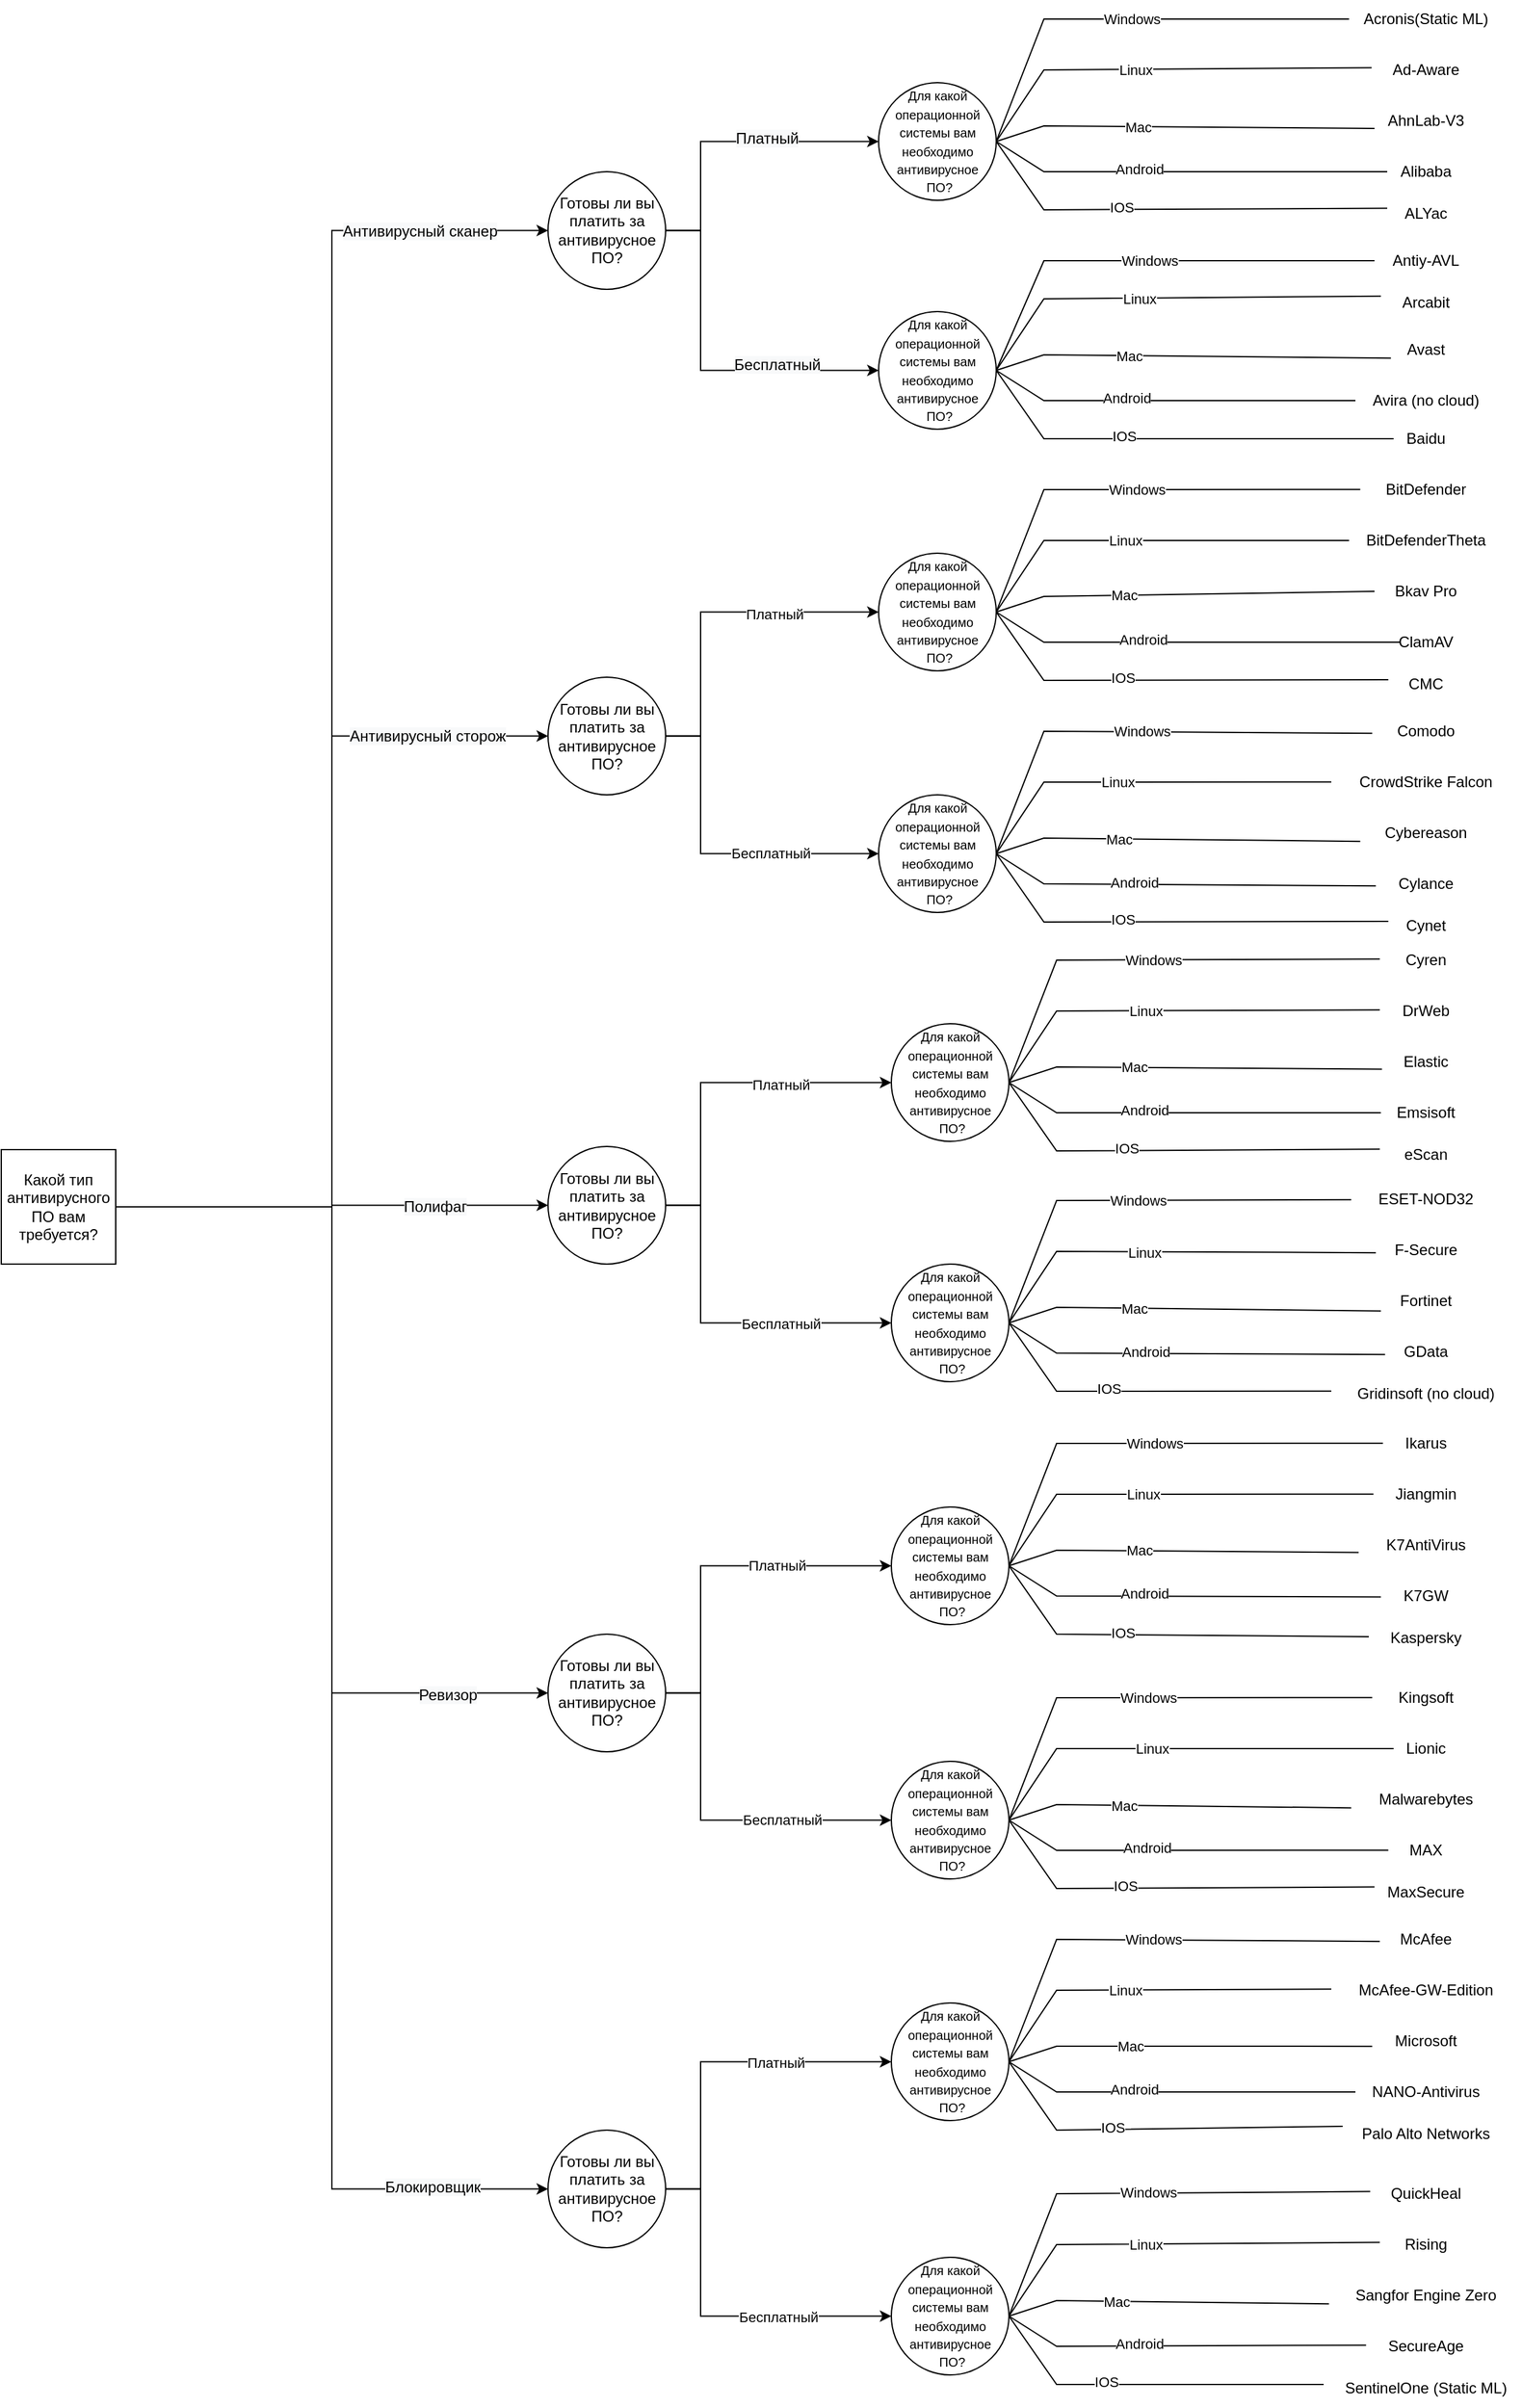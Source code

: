 <mxfile version="20.6.2" type="device"><diagram id="vzS8_AigeDntLdbveEoA" name="Страница 1"><mxGraphModel dx="2035" dy="1853" grid="1" gridSize="10" guides="1" tooltips="1" connect="1" arrows="1" fold="1" page="1" pageScale="1" pageWidth="827" pageHeight="1169" math="0" shadow="0"><root><mxCell id="0"/><mxCell id="1" parent="0"/><mxCell id="FbmTlN6L-5Vat3Yokc1T-1" style="edgeStyle=orthogonalEdgeStyle;rounded=0;orthogonalLoop=1;jettySize=auto;html=1;entryX=0;entryY=0.5;entryDx=0;entryDy=0;" parent="1" source="FbmTlN6L-5Vat3Yokc1T-11" target="FbmTlN6L-5Vat3Yokc1T-31" edge="1"><mxGeometry relative="1" as="geometry"/></mxCell><mxCell id="FbmTlN6L-5Vat3Yokc1T-2" value="&lt;span style=&quot;font-size: 12px; background-color: rgb(248, 249, 250);&quot;&gt;Полифаг&lt;/span&gt;" style="edgeLabel;html=1;align=center;verticalAlign=middle;resizable=0;points=[];" parent="FbmTlN6L-5Vat3Yokc1T-1" vertex="1" connectable="0"><mxGeometry x="0.346" y="-2" relative="1" as="geometry"><mxPoint x="22" y="-1" as="offset"/></mxGeometry></mxCell><mxCell id="FbmTlN6L-5Vat3Yokc1T-3" style="edgeStyle=orthogonalEdgeStyle;rounded=0;orthogonalLoop=1;jettySize=auto;html=1;entryX=0;entryY=0.5;entryDx=0;entryDy=0;" parent="1" source="FbmTlN6L-5Vat3Yokc1T-11" target="FbmTlN6L-5Vat3Yokc1T-16" edge="1"><mxGeometry relative="1" as="geometry"/></mxCell><mxCell id="FbmTlN6L-5Vat3Yokc1T-4" value="&lt;span style=&quot;font-size: 12px; background-color: rgb(248, 249, 250);&quot;&gt;Антивирусный сторож&lt;/span&gt;" style="edgeLabel;html=1;align=center;verticalAlign=middle;resizable=0;points=[];" parent="FbmTlN6L-5Vat3Yokc1T-3" vertex="1" connectable="0"><mxGeometry x="0.782" y="-4" relative="1" as="geometry"><mxPoint x="-18" y="-4" as="offset"/></mxGeometry></mxCell><mxCell id="FbmTlN6L-5Vat3Yokc1T-5" style="edgeStyle=orthogonalEdgeStyle;rounded=0;orthogonalLoop=1;jettySize=auto;html=1;entryX=0;entryY=0.5;entryDx=0;entryDy=0;" parent="1" source="FbmTlN6L-5Vat3Yokc1T-11" target="FbmTlN6L-5Vat3Yokc1T-21" edge="1"><mxGeometry relative="1" as="geometry"/></mxCell><mxCell id="FbmTlN6L-5Vat3Yokc1T-6" value="&lt;span style=&quot;font-size: 12px; background-color: rgb(248, 249, 250);&quot;&gt;Антивирусный сканер&lt;/span&gt;" style="edgeLabel;html=1;align=center;verticalAlign=middle;resizable=0;points=[];" parent="FbmTlN6L-5Vat3Yokc1T-5" vertex="1" connectable="0"><mxGeometry x="0.852" y="-2" relative="1" as="geometry"><mxPoint x="-19" y="-2" as="offset"/></mxGeometry></mxCell><mxCell id="FbmTlN6L-5Vat3Yokc1T-7" style="edgeStyle=orthogonalEdgeStyle;rounded=0;orthogonalLoop=1;jettySize=auto;html=1;entryX=0;entryY=0.5;entryDx=0;entryDy=0;" parent="1" source="FbmTlN6L-5Vat3Yokc1T-11" target="FbmTlN6L-5Vat3Yokc1T-26" edge="1"><mxGeometry relative="1" as="geometry"/></mxCell><mxCell id="FbmTlN6L-5Vat3Yokc1T-8" value="&lt;span style=&quot;font-size: 12px; background-color: rgb(248, 249, 250);&quot;&gt;Ревизор&lt;/span&gt;" style="edgeLabel;html=1;align=center;verticalAlign=middle;resizable=0;points=[];" parent="FbmTlN6L-5Vat3Yokc1T-7" vertex="1" connectable="0"><mxGeometry x="0.782" y="-1" relative="1" as="geometry"><mxPoint as="offset"/></mxGeometry></mxCell><mxCell id="FbmTlN6L-5Vat3Yokc1T-9" value="" style="edgeStyle=orthogonalEdgeStyle;rounded=0;orthogonalLoop=1;jettySize=auto;html=1;entryX=0;entryY=0.5;entryDx=0;entryDy=0;" parent="1" source="FbmTlN6L-5Vat3Yokc1T-11" target="FbmTlN6L-5Vat3Yokc1T-36" edge="1"><mxGeometry x="-0.651" relative="1" as="geometry"><mxPoint as="offset"/></mxGeometry></mxCell><mxCell id="FbmTlN6L-5Vat3Yokc1T-10" value="&lt;span style=&quot;font-size: 12px; background-color: rgb(248, 249, 250);&quot;&gt;Блокировщик&lt;/span&gt;" style="edgeLabel;html=1;align=center;verticalAlign=middle;resizable=0;points=[];" parent="FbmTlN6L-5Vat3Yokc1T-9" vertex="1" connectable="0"><mxGeometry x="0.837" y="2" relative="1" as="geometry"><mxPoint as="offset"/></mxGeometry></mxCell><mxCell id="FbmTlN6L-5Vat3Yokc1T-11" value="&lt;span style=&quot;&quot;&gt;Какой тип антивирусного ПО вам требуется?&lt;/span&gt;" style="rounded=0;whiteSpace=wrap;html=1;" parent="1" vertex="1"><mxGeometry x="-180" y="469" width="90" height="90" as="geometry"/></mxCell><mxCell id="FbmTlN6L-5Vat3Yokc1T-12" style="edgeStyle=orthogonalEdgeStyle;rounded=0;orthogonalLoop=1;jettySize=auto;html=1;entryX=0;entryY=0.5;entryDx=0;entryDy=0;" parent="1" source="FbmTlN6L-5Vat3Yokc1T-16" target="FbmTlN6L-5Vat3Yokc1T-55" edge="1"><mxGeometry relative="1" as="geometry"><Array as="points"><mxPoint x="370" y="144"/><mxPoint x="370" y="46"/></Array></mxGeometry></mxCell><mxCell id="FbmTlN6L-5Vat3Yokc1T-13" value="Платный" style="edgeLabel;html=1;align=center;verticalAlign=middle;resizable=0;points=[];" parent="FbmTlN6L-5Vat3Yokc1T-12" vertex="1" connectable="0"><mxGeometry x="0.382" y="-1" relative="1" as="geometry"><mxPoint as="offset"/></mxGeometry></mxCell><mxCell id="FbmTlN6L-5Vat3Yokc1T-14" style="edgeStyle=orthogonalEdgeStyle;rounded=0;orthogonalLoop=1;jettySize=auto;html=1;entryX=0;entryY=0.5;entryDx=0;entryDy=0;" parent="1" source="FbmTlN6L-5Vat3Yokc1T-16" target="FbmTlN6L-5Vat3Yokc1T-64" edge="1"><mxGeometry relative="1" as="geometry"><Array as="points"><mxPoint x="370" y="144"/><mxPoint x="370" y="236"/></Array></mxGeometry></mxCell><mxCell id="FbmTlN6L-5Vat3Yokc1T-15" value="Бесплатный" style="edgeLabel;html=1;align=center;verticalAlign=middle;resizable=0;points=[];" parent="FbmTlN6L-5Vat3Yokc1T-14" vertex="1" connectable="0"><mxGeometry x="0.346" y="1" relative="1" as="geometry"><mxPoint as="offset"/></mxGeometry></mxCell><mxCell id="FbmTlN6L-5Vat3Yokc1T-16" value="Готовы ли вы платить за антивирусное ПО?" style="ellipse;whiteSpace=wrap;html=1;aspect=fixed;" parent="1" vertex="1"><mxGeometry x="250" y="97.5" width="92.5" height="92.5" as="geometry"/></mxCell><mxCell id="FbmTlN6L-5Vat3Yokc1T-17" style="edgeStyle=orthogonalEdgeStyle;rounded=0;orthogonalLoop=1;jettySize=auto;html=1;entryX=0;entryY=0.5;entryDx=0;entryDy=0;" parent="1" source="FbmTlN6L-5Vat3Yokc1T-21" target="FbmTlN6L-5Vat3Yokc1T-37" edge="1"><mxGeometry relative="1" as="geometry"><Array as="points"><mxPoint x="370" y="-254"/><mxPoint x="370" y="-324"/></Array></mxGeometry></mxCell><mxCell id="FbmTlN6L-5Vat3Yokc1T-18" value="&lt;span style=&quot;font-size: 12px; background-color: rgb(248, 249, 250);&quot;&gt;Платный&lt;/span&gt;" style="edgeLabel;html=1;align=center;verticalAlign=middle;resizable=0;points=[];" parent="FbmTlN6L-5Vat3Yokc1T-17" vertex="1" connectable="0"><mxGeometry x="0.261" y="3" relative="1" as="geometry"><mxPoint as="offset"/></mxGeometry></mxCell><mxCell id="FbmTlN6L-5Vat3Yokc1T-19" style="edgeStyle=orthogonalEdgeStyle;rounded=0;orthogonalLoop=1;jettySize=auto;html=1;entryX=0;entryY=0.5;entryDx=0;entryDy=0;" parent="1" source="FbmTlN6L-5Vat3Yokc1T-21" target="FbmTlN6L-5Vat3Yokc1T-46" edge="1"><mxGeometry relative="1" as="geometry"><mxPoint x="510.0" y="-193.75" as="targetPoint"/><Array as="points"><mxPoint x="370" y="-254"/><mxPoint x="370" y="-144"/></Array></mxGeometry></mxCell><mxCell id="FbmTlN6L-5Vat3Yokc1T-20" value="&lt;span style=&quot;font-size: 12px; background-color: rgb(248, 249, 250);&quot;&gt;Бесплатный&lt;/span&gt;" style="edgeLabel;html=1;align=center;verticalAlign=middle;resizable=0;points=[];" parent="FbmTlN6L-5Vat3Yokc1T-19" vertex="1" connectable="0"><mxGeometry x="0.199" y="5" relative="1" as="geometry"><mxPoint x="31" as="offset"/></mxGeometry></mxCell><mxCell id="FbmTlN6L-5Vat3Yokc1T-21" value="Готовы ли вы платить за антивирусное ПО?" style="ellipse;whiteSpace=wrap;html=1;aspect=fixed;" parent="1" vertex="1"><mxGeometry x="250" y="-300" width="92.5" height="92.5" as="geometry"/></mxCell><mxCell id="FbmTlN6L-5Vat3Yokc1T-22" style="edgeStyle=orthogonalEdgeStyle;rounded=0;orthogonalLoop=1;jettySize=auto;html=1;entryX=0;entryY=0.5;entryDx=0;entryDy=0;" parent="1" source="FbmTlN6L-5Vat3Yokc1T-26" target="FbmTlN6L-5Vat3Yokc1T-91" edge="1"><mxGeometry relative="1" as="geometry"><Array as="points"><mxPoint x="370" y="896"/><mxPoint x="370" y="796"/></Array></mxGeometry></mxCell><mxCell id="FbmTlN6L-5Vat3Yokc1T-23" value="Платный" style="edgeLabel;html=1;align=center;verticalAlign=middle;resizable=0;points=[];" parent="FbmTlN6L-5Vat3Yokc1T-22" vertex="1" connectable="0"><mxGeometry x="0.353" y="1" relative="1" as="geometry"><mxPoint as="offset"/></mxGeometry></mxCell><mxCell id="FbmTlN6L-5Vat3Yokc1T-24" style="edgeStyle=orthogonalEdgeStyle;rounded=0;orthogonalLoop=1;jettySize=auto;html=1;entryX=0;entryY=0.5;entryDx=0;entryDy=0;" parent="1" source="FbmTlN6L-5Vat3Yokc1T-26" target="FbmTlN6L-5Vat3Yokc1T-100" edge="1"><mxGeometry relative="1" as="geometry"><Array as="points"><mxPoint x="370" y="896"/><mxPoint x="370" y="996"/></Array></mxGeometry></mxCell><mxCell id="FbmTlN6L-5Vat3Yokc1T-25" value="Бесплатный" style="edgeLabel;html=1;align=center;verticalAlign=middle;resizable=0;points=[];" parent="FbmTlN6L-5Vat3Yokc1T-24" vertex="1" connectable="0"><mxGeometry x="0.376" y="1" relative="1" as="geometry"><mxPoint as="offset"/></mxGeometry></mxCell><mxCell id="FbmTlN6L-5Vat3Yokc1T-26" value="Готовы ли вы платить за антивирусное ПО?" style="ellipse;whiteSpace=wrap;html=1;aspect=fixed;" parent="1" vertex="1"><mxGeometry x="250" y="850" width="92.5" height="92.5" as="geometry"/></mxCell><mxCell id="FbmTlN6L-5Vat3Yokc1T-27" style="edgeStyle=orthogonalEdgeStyle;rounded=0;orthogonalLoop=1;jettySize=auto;html=1;entryX=0;entryY=0.5;entryDx=0;entryDy=0;" parent="1" source="FbmTlN6L-5Vat3Yokc1T-31" target="FbmTlN6L-5Vat3Yokc1T-73" edge="1"><mxGeometry relative="1" as="geometry"><Array as="points"><mxPoint x="370" y="513"/><mxPoint x="370" y="416"/></Array></mxGeometry></mxCell><mxCell id="FbmTlN6L-5Vat3Yokc1T-28" value="Платный" style="edgeLabel;html=1;align=center;verticalAlign=middle;resizable=0;points=[];" parent="FbmTlN6L-5Vat3Yokc1T-27" vertex="1" connectable="0"><mxGeometry x="0.36" y="-1" relative="1" as="geometry"><mxPoint as="offset"/></mxGeometry></mxCell><mxCell id="FbmTlN6L-5Vat3Yokc1T-29" style="edgeStyle=orthogonalEdgeStyle;rounded=0;orthogonalLoop=1;jettySize=auto;html=1;entryX=0;entryY=0.5;entryDx=0;entryDy=0;" parent="1" source="FbmTlN6L-5Vat3Yokc1T-31" target="FbmTlN6L-5Vat3Yokc1T-82" edge="1"><mxGeometry relative="1" as="geometry"><Array as="points"><mxPoint x="370" y="513"/><mxPoint x="370" y="605"/></Array></mxGeometry></mxCell><mxCell id="FbmTlN6L-5Vat3Yokc1T-30" value="Бесплатный" style="edgeLabel;html=1;align=center;verticalAlign=middle;resizable=0;points=[];" parent="FbmTlN6L-5Vat3Yokc1T-29" vertex="1" connectable="0"><mxGeometry x="0.351" relative="1" as="geometry"><mxPoint as="offset"/></mxGeometry></mxCell><mxCell id="FbmTlN6L-5Vat3Yokc1T-31" value="Готовы ли вы платить за антивирусное ПО?" style="ellipse;whiteSpace=wrap;html=1;aspect=fixed;" parent="1" vertex="1"><mxGeometry x="250" y="466.5" width="92.5" height="92.5" as="geometry"/></mxCell><mxCell id="FbmTlN6L-5Vat3Yokc1T-32" style="edgeStyle=orthogonalEdgeStyle;rounded=0;orthogonalLoop=1;jettySize=auto;html=1;entryX=0;entryY=0.5;entryDx=0;entryDy=0;" parent="1" source="FbmTlN6L-5Vat3Yokc1T-36" target="FbmTlN6L-5Vat3Yokc1T-109" edge="1"><mxGeometry relative="1" as="geometry"><Array as="points"><mxPoint x="370" y="1286"/><mxPoint x="370" y="1186"/></Array></mxGeometry></mxCell><mxCell id="FbmTlN6L-5Vat3Yokc1T-33" value="Платный" style="edgeLabel;html=1;align=center;verticalAlign=middle;resizable=0;points=[];" parent="FbmTlN6L-5Vat3Yokc1T-32" vertex="1" connectable="0"><mxGeometry x="0.345" relative="1" as="geometry"><mxPoint as="offset"/></mxGeometry></mxCell><mxCell id="FbmTlN6L-5Vat3Yokc1T-34" style="edgeStyle=orthogonalEdgeStyle;rounded=0;orthogonalLoop=1;jettySize=auto;html=1;entryX=0;entryY=0.5;entryDx=0;entryDy=0;" parent="1" source="FbmTlN6L-5Vat3Yokc1T-36" target="FbmTlN6L-5Vat3Yokc1T-118" edge="1"><mxGeometry relative="1" as="geometry"><Array as="points"><mxPoint x="370" y="1286"/><mxPoint x="370" y="1386"/></Array></mxGeometry></mxCell><mxCell id="FbmTlN6L-5Vat3Yokc1T-35" value="Бесплатный" style="edgeLabel;html=1;align=center;verticalAlign=middle;resizable=0;points=[];" parent="FbmTlN6L-5Vat3Yokc1T-34" vertex="1" connectable="0"><mxGeometry x="0.353" relative="1" as="geometry"><mxPoint as="offset"/></mxGeometry></mxCell><mxCell id="FbmTlN6L-5Vat3Yokc1T-36" value="Готовы ли вы платить за антивирусное ПО?" style="ellipse;whiteSpace=wrap;html=1;aspect=fixed;" parent="1" vertex="1"><mxGeometry x="250" y="1240" width="92.5" height="92.5" as="geometry"/></mxCell><mxCell id="FbmTlN6L-5Vat3Yokc1T-37" value="&lt;font style=&quot;font-size: 10px;&quot;&gt;Для какой операционной системы вам необходимо антивирусное&lt;br&gt;&amp;nbsp;ПО?&lt;/font&gt;" style="ellipse;whiteSpace=wrap;html=1;aspect=fixed;" parent="1" vertex="1"><mxGeometry x="510" y="-370" width="92.5" height="92.5" as="geometry"/></mxCell><mxCell id="FbmTlN6L-5Vat3Yokc1T-38" value="Windows" style="endArrow=none;html=1;rounded=0;entryX=1;entryY=0.5;entryDx=0;entryDy=0;exitX=0;exitY=0.5;exitDx=0;exitDy=0;exitPerimeter=0;" parent="1" source="FbmTlN6L-5Vat3Yokc1T-128" target="FbmTlN6L-5Vat3Yokc1T-37" edge="1"><mxGeometry width="50" height="50" relative="1" as="geometry"><mxPoint x="890" y="-420" as="sourcePoint"/><mxPoint x="540" y="-270" as="targetPoint"/><Array as="points"><mxPoint x="640" y="-420"/></Array></mxGeometry></mxCell><mxCell id="FbmTlN6L-5Vat3Yokc1T-39" value="Mac" style="endArrow=none;html=1;rounded=0;entryX=1;entryY=0.5;entryDx=0;entryDy=0;exitX=0;exitY=0.7;exitDx=0;exitDy=0;exitPerimeter=0;" parent="1" source="FbmTlN6L-5Vat3Yokc1T-130" target="FbmTlN6L-5Vat3Yokc1T-37" edge="1"><mxGeometry x="0.244" width="50" height="50" relative="1" as="geometry"><mxPoint x="890" y="-336" as="sourcePoint"/><mxPoint x="650.0" y="-240" as="targetPoint"/><Array as="points"><mxPoint x="640" y="-336"/></Array><mxPoint as="offset"/></mxGeometry></mxCell><mxCell id="FbmTlN6L-5Vat3Yokc1T-40" value="" style="endArrow=none;html=1;rounded=0;entryX=1;entryY=0.5;entryDx=0;entryDy=0;exitX=-0.028;exitY=0.442;exitDx=0;exitDy=0;exitPerimeter=0;" parent="1" source="FbmTlN6L-5Vat3Yokc1T-127" target="FbmTlN6L-5Vat3Yokc1T-37" edge="1"><mxGeometry width="50" height="50" relative="1" as="geometry"><mxPoint x="890" y="-380" as="sourcePoint"/><mxPoint x="640.0" y="-283.75" as="targetPoint"/><Array as="points"><mxPoint x="640" y="-380"/></Array></mxGeometry></mxCell><mxCell id="FbmTlN6L-5Vat3Yokc1T-41" value="Linux" style="edgeLabel;html=1;align=center;verticalAlign=middle;resizable=0;points=[];" parent="FbmTlN6L-5Vat3Yokc1T-40" vertex="1" connectable="0"><mxGeometry x="0.144" relative="1" as="geometry"><mxPoint as="offset"/></mxGeometry></mxCell><mxCell id="FbmTlN6L-5Vat3Yokc1T-42" value="" style="endArrow=none;html=1;rounded=0;entryX=1;entryY=0.5;entryDx=0;entryDy=0;exitX=0;exitY=0.5;exitDx=0;exitDy=0;exitPerimeter=0;" parent="1" source="FbmTlN6L-5Vat3Yokc1T-129" target="FbmTlN6L-5Vat3Yokc1T-37" edge="1"><mxGeometry width="50" height="50" relative="1" as="geometry"><mxPoint x="880" y="-300" as="sourcePoint"/><mxPoint x="612.5" y="-313.75" as="targetPoint"/><Array as="points"><mxPoint x="640" y="-300"/></Array></mxGeometry></mxCell><mxCell id="FbmTlN6L-5Vat3Yokc1T-43" value="Android" style="edgeLabel;html=1;align=center;verticalAlign=middle;resizable=0;points=[];" parent="FbmTlN6L-5Vat3Yokc1T-42" vertex="1" connectable="0"><mxGeometry x="0.245" y="-2" relative="1" as="geometry"><mxPoint as="offset"/></mxGeometry></mxCell><mxCell id="FbmTlN6L-5Vat3Yokc1T-44" value="" style="endArrow=none;html=1;rounded=0;entryX=1;entryY=0.5;entryDx=0;entryDy=0;exitX=0;exitY=0.375;exitDx=0;exitDy=0;exitPerimeter=0;" parent="1" source="FbmTlN6L-5Vat3Yokc1T-131" target="FbmTlN6L-5Vat3Yokc1T-37" edge="1"><mxGeometry width="50" height="50" relative="1" as="geometry"><mxPoint x="890" y="-270" as="sourcePoint"/><mxPoint x="612.5" y="-280" as="targetPoint"/><Array as="points"><mxPoint x="640" y="-270"/></Array></mxGeometry></mxCell><mxCell id="FbmTlN6L-5Vat3Yokc1T-45" value="IOS" style="edgeLabel;html=1;align=center;verticalAlign=middle;resizable=0;points=[];" parent="FbmTlN6L-5Vat3Yokc1T-44" vertex="1" connectable="0"><mxGeometry x="0.245" y="-2" relative="1" as="geometry"><mxPoint as="offset"/></mxGeometry></mxCell><mxCell id="FbmTlN6L-5Vat3Yokc1T-46" value="&lt;span style=&quot;font-size: 10px;&quot;&gt;Для какой операционной системы вам необходимо антивирусное&lt;/span&gt;&lt;br style=&quot;font-size: 10px;&quot;&gt;&lt;span style=&quot;font-size: 10px;&quot;&gt;&amp;nbsp;ПО?&lt;/span&gt;" style="ellipse;whiteSpace=wrap;html=1;aspect=fixed;" parent="1" vertex="1"><mxGeometry x="510" y="-190" width="92.5" height="92.5" as="geometry"/></mxCell><mxCell id="FbmTlN6L-5Vat3Yokc1T-47" value="Windows" style="endArrow=none;html=1;rounded=0;entryX=1;entryY=0.5;entryDx=0;entryDy=0;exitX=0;exitY=0.5;exitDx=0;exitDy=0;exitPerimeter=0;" parent="1" source="FbmTlN6L-5Vat3Yokc1T-134" target="FbmTlN6L-5Vat3Yokc1T-46" edge="1"><mxGeometry width="50" height="50" relative="1" as="geometry"><mxPoint x="890" y="-240.0" as="sourcePoint"/><mxPoint x="540" y="-90" as="targetPoint"/><Array as="points"><mxPoint x="640" y="-230"/></Array></mxGeometry></mxCell><mxCell id="FbmTlN6L-5Vat3Yokc1T-48" value="Mac" style="endArrow=none;html=1;rounded=0;entryX=1;entryY=0.5;entryDx=0;entryDy=0;exitX=-0.042;exitY=0.719;exitDx=0;exitDy=0;exitPerimeter=0;" parent="1" source="FbmTlN6L-5Vat3Yokc1T-132" target="FbmTlN6L-5Vat3Yokc1T-46" edge="1"><mxGeometry x="0.313" width="50" height="50" relative="1" as="geometry"><mxPoint x="890" y="-156" as="sourcePoint"/><mxPoint x="650.0" y="-60" as="targetPoint"/><Array as="points"><mxPoint x="640" y="-156"/></Array><mxPoint x="-1" as="offset"/></mxGeometry></mxCell><mxCell id="FbmTlN6L-5Vat3Yokc1T-49" value="" style="endArrow=none;html=1;rounded=0;entryX=1;entryY=0.5;entryDx=0;entryDy=0;exitX=-0.083;exitY=0.344;exitDx=0;exitDy=0;exitPerimeter=0;" parent="1" source="FbmTlN6L-5Vat3Yokc1T-133" target="FbmTlN6L-5Vat3Yokc1T-46" edge="1"><mxGeometry width="50" height="50" relative="1" as="geometry"><mxPoint x="890" y="-200" as="sourcePoint"/><mxPoint x="640.0" y="-103.75" as="targetPoint"/><Array as="points"><mxPoint x="640" y="-200"/></Array></mxGeometry></mxCell><mxCell id="FbmTlN6L-5Vat3Yokc1T-50" value="Linux" style="edgeLabel;html=1;align=center;verticalAlign=middle;resizable=0;points=[];" parent="FbmTlN6L-5Vat3Yokc1T-49" vertex="1" connectable="0"><mxGeometry x="0.144" relative="1" as="geometry"><mxPoint as="offset"/></mxGeometry></mxCell><mxCell id="FbmTlN6L-5Vat3Yokc1T-51" value="" style="endArrow=none;html=1;rounded=0;entryX=1;entryY=0.5;entryDx=0;entryDy=0;exitX=0;exitY=0.5;exitDx=0;exitDy=0;exitPerimeter=0;" parent="1" source="FbmTlN6L-5Vat3Yokc1T-136" target="FbmTlN6L-5Vat3Yokc1T-46" edge="1"><mxGeometry width="50" height="50" relative="1" as="geometry"><mxPoint x="880" y="-120" as="sourcePoint"/><mxPoint x="612.5" y="-133.75" as="targetPoint"/><Array as="points"><mxPoint x="640" y="-120"/></Array></mxGeometry></mxCell><mxCell id="FbmTlN6L-5Vat3Yokc1T-52" value="Android" style="edgeLabel;html=1;align=center;verticalAlign=middle;resizable=0;points=[];" parent="FbmTlN6L-5Vat3Yokc1T-51" vertex="1" connectable="0"><mxGeometry x="0.245" y="-2" relative="1" as="geometry"><mxPoint as="offset"/></mxGeometry></mxCell><mxCell id="FbmTlN6L-5Vat3Yokc1T-53" value="" style="endArrow=none;html=1;rounded=0;entryX=1;entryY=0.5;entryDx=0;entryDy=0;exitX=0;exitY=0.5;exitDx=0;exitDy=0;exitPerimeter=0;" parent="1" source="FbmTlN6L-5Vat3Yokc1T-135" target="FbmTlN6L-5Vat3Yokc1T-46" edge="1"><mxGeometry width="50" height="50" relative="1" as="geometry"><mxPoint x="890" y="-90" as="sourcePoint"/><mxPoint x="612.5" y="-100" as="targetPoint"/><Array as="points"><mxPoint x="640" y="-90"/></Array></mxGeometry></mxCell><mxCell id="FbmTlN6L-5Vat3Yokc1T-54" value="IOS" style="edgeLabel;html=1;align=center;verticalAlign=middle;resizable=0;points=[];" parent="FbmTlN6L-5Vat3Yokc1T-53" vertex="1" connectable="0"><mxGeometry x="0.245" y="-2" relative="1" as="geometry"><mxPoint as="offset"/></mxGeometry></mxCell><mxCell id="FbmTlN6L-5Vat3Yokc1T-55" value="&lt;span style=&quot;font-size: 10px;&quot;&gt;Для какой операционной системы вам необходимо антивирусное&lt;/span&gt;&lt;br style=&quot;font-size: 10px;&quot;&gt;&lt;span style=&quot;font-size: 10px;&quot;&gt;&amp;nbsp;ПО?&lt;/span&gt;" style="ellipse;whiteSpace=wrap;html=1;aspect=fixed;" parent="1" vertex="1"><mxGeometry x="510" width="92.5" height="92.5" as="geometry"/></mxCell><mxCell id="FbmTlN6L-5Vat3Yokc1T-56" value="Windows" style="endArrow=none;html=1;rounded=0;entryX=1;entryY=0.5;entryDx=0;entryDy=0;exitX=-0.069;exitY=0.497;exitDx=0;exitDy=0;exitPerimeter=0;" parent="1" source="FbmTlN6L-5Vat3Yokc1T-139" target="FbmTlN6L-5Vat3Yokc1T-55" edge="1"><mxGeometry width="50" height="50" relative="1" as="geometry"><mxPoint x="890" y="-50.0" as="sourcePoint"/><mxPoint x="540" y="100" as="targetPoint"/><Array as="points"><mxPoint x="640" y="-50"/></Array></mxGeometry></mxCell><mxCell id="FbmTlN6L-5Vat3Yokc1T-57" value="Mac" style="endArrow=none;html=1;rounded=0;entryX=1;entryY=0.5;entryDx=0;entryDy=0;" parent="1" target="FbmTlN6L-5Vat3Yokc1T-55" edge="1"><mxGeometry x="0.313" width="50" height="50" relative="1" as="geometry"><mxPoint x="900" y="30" as="sourcePoint"/><mxPoint x="650.0" y="130" as="targetPoint"/><Array as="points"><mxPoint x="640" y="34"/></Array><mxPoint x="-1" as="offset"/></mxGeometry></mxCell><mxCell id="FbmTlN6L-5Vat3Yokc1T-58" value="" style="endArrow=none;html=1;rounded=0;entryX=1;entryY=0.5;entryDx=0;entryDy=0;exitX=0;exitY=0.5;exitDx=0;exitDy=0;exitPerimeter=0;" parent="1" source="FbmTlN6L-5Vat3Yokc1T-138" target="FbmTlN6L-5Vat3Yokc1T-55" edge="1"><mxGeometry width="50" height="50" relative="1" as="geometry"><mxPoint x="890" y="-10" as="sourcePoint"/><mxPoint x="640.0" y="86.25" as="targetPoint"/><Array as="points"><mxPoint x="640" y="-10"/></Array></mxGeometry></mxCell><mxCell id="FbmTlN6L-5Vat3Yokc1T-59" value="Linux" style="edgeLabel;html=1;align=center;verticalAlign=middle;resizable=0;points=[];" parent="FbmTlN6L-5Vat3Yokc1T-58" vertex="1" connectable="0"><mxGeometry x="0.144" relative="1" as="geometry"><mxPoint as="offset"/></mxGeometry></mxCell><mxCell id="FbmTlN6L-5Vat3Yokc1T-60" value="" style="endArrow=none;html=1;rounded=0;entryX=1;entryY=0.5;entryDx=0;entryDy=0;" parent="1" target="FbmTlN6L-5Vat3Yokc1T-55" edge="1"><mxGeometry width="50" height="50" relative="1" as="geometry"><mxPoint x="920" y="70" as="sourcePoint"/><mxPoint x="612.5" y="56.25" as="targetPoint"/><Array as="points"><mxPoint x="640" y="70"/></Array></mxGeometry></mxCell><mxCell id="FbmTlN6L-5Vat3Yokc1T-61" value="Android" style="edgeLabel;html=1;align=center;verticalAlign=middle;resizable=0;points=[];" parent="FbmTlN6L-5Vat3Yokc1T-60" vertex="1" connectable="0"><mxGeometry x="0.245" y="-2" relative="1" as="geometry"><mxPoint as="offset"/></mxGeometry></mxCell><mxCell id="FbmTlN6L-5Vat3Yokc1T-62" value="" style="endArrow=none;html=1;rounded=0;entryX=1;entryY=0.5;entryDx=0;entryDy=0;exitX=-0.083;exitY=0.4;exitDx=0;exitDy=0;exitPerimeter=0;" parent="1" source="FbmTlN6L-5Vat3Yokc1T-141" target="FbmTlN6L-5Vat3Yokc1T-55" edge="1"><mxGeometry width="50" height="50" relative="1" as="geometry"><mxPoint x="890" y="100" as="sourcePoint"/><mxPoint x="612.5" y="90" as="targetPoint"/><Array as="points"><mxPoint x="640" y="100"/></Array></mxGeometry></mxCell><mxCell id="FbmTlN6L-5Vat3Yokc1T-63" value="IOS" style="edgeLabel;html=1;align=center;verticalAlign=middle;resizable=0;points=[];" parent="FbmTlN6L-5Vat3Yokc1T-62" vertex="1" connectable="0"><mxGeometry x="0.245" y="-2" relative="1" as="geometry"><mxPoint as="offset"/></mxGeometry></mxCell><mxCell id="FbmTlN6L-5Vat3Yokc1T-64" value="&lt;span style=&quot;font-size: 10px;&quot;&gt;Для какой операционной системы вам необходимо антивирусное&lt;/span&gt;&lt;br style=&quot;font-size: 10px;&quot;&gt;&lt;span style=&quot;font-size: 10px;&quot;&gt;&amp;nbsp;ПО?&lt;/span&gt;" style="ellipse;whiteSpace=wrap;html=1;aspect=fixed;" parent="1" vertex="1"><mxGeometry x="510" y="190" width="92.5" height="92.5" as="geometry"/></mxCell><mxCell id="FbmTlN6L-5Vat3Yokc1T-65" value="Windows" style="endArrow=none;html=1;rounded=0;entryX=1;entryY=0.5;entryDx=0;entryDy=0;exitX=-0.097;exitY=0.553;exitDx=0;exitDy=0;exitPerimeter=0;" parent="1" source="FbmTlN6L-5Vat3Yokc1T-140" target="FbmTlN6L-5Vat3Yokc1T-64" edge="1"><mxGeometry width="50" height="50" relative="1" as="geometry"><mxPoint x="890" y="140" as="sourcePoint"/><mxPoint x="540" y="290" as="targetPoint"/><Array as="points"><mxPoint x="640" y="140"/></Array></mxGeometry></mxCell><mxCell id="FbmTlN6L-5Vat3Yokc1T-66" value="Mac" style="endArrow=none;html=1;rounded=0;entryX=1;entryY=0.5;entryDx=0;entryDy=0;exitX=-0.069;exitY=0.719;exitDx=0;exitDy=0;exitPerimeter=0;" parent="1" source="FbmTlN6L-5Vat3Yokc1T-146" target="FbmTlN6L-5Vat3Yokc1T-64" edge="1"><mxGeometry x="0.313" width="50" height="50" relative="1" as="geometry"><mxPoint x="910" y="224" as="sourcePoint"/><mxPoint x="650.0" y="320" as="targetPoint"/><Array as="points"><mxPoint x="640" y="224"/></Array><mxPoint x="-1" as="offset"/></mxGeometry></mxCell><mxCell id="FbmTlN6L-5Vat3Yokc1T-67" value="" style="endArrow=none;html=1;rounded=0;entryX=1;entryY=0.5;entryDx=0;entryDy=0;exitX=-0.069;exitY=0.497;exitDx=0;exitDy=0;exitPerimeter=0;" parent="1" source="FbmTlN6L-5Vat3Yokc1T-144" target="FbmTlN6L-5Vat3Yokc1T-64" edge="1"><mxGeometry width="50" height="50" relative="1" as="geometry"><mxPoint x="890" y="180" as="sourcePoint"/><mxPoint x="640.0" y="276.25" as="targetPoint"/><Array as="points"><mxPoint x="640" y="180"/></Array></mxGeometry></mxCell><mxCell id="FbmTlN6L-5Vat3Yokc1T-68" value="Linux" style="edgeLabel;html=1;align=center;verticalAlign=middle;resizable=0;points=[];" parent="FbmTlN6L-5Vat3Yokc1T-67" vertex="1" connectable="0"><mxGeometry x="0.144" relative="1" as="geometry"><mxPoint as="offset"/></mxGeometry></mxCell><mxCell id="FbmTlN6L-5Vat3Yokc1T-69" value="" style="endArrow=none;html=1;rounded=0;entryX=1;entryY=0.5;entryDx=0;entryDy=0;exitX=-0.056;exitY=0.553;exitDx=0;exitDy=0;exitPerimeter=0;" parent="1" source="FbmTlN6L-5Vat3Yokc1T-143" target="FbmTlN6L-5Vat3Yokc1T-64" edge="1"><mxGeometry width="50" height="50" relative="1" as="geometry"><mxPoint x="880" y="260" as="sourcePoint"/><mxPoint x="612.5" y="246.25" as="targetPoint"/><Array as="points"><mxPoint x="640" y="260"/></Array></mxGeometry></mxCell><mxCell id="FbmTlN6L-5Vat3Yokc1T-70" value="Android" style="edgeLabel;html=1;align=center;verticalAlign=middle;resizable=0;points=[];" parent="FbmTlN6L-5Vat3Yokc1T-69" vertex="1" connectable="0"><mxGeometry x="0.245" y="-2" relative="1" as="geometry"><mxPoint as="offset"/></mxGeometry></mxCell><mxCell id="FbmTlN6L-5Vat3Yokc1T-71" value="" style="endArrow=none;html=1;rounded=0;entryX=1;entryY=0.5;entryDx=0;entryDy=0;exitX=-0.083;exitY=0.4;exitDx=0;exitDy=0;exitPerimeter=0;" parent="1" source="FbmTlN6L-5Vat3Yokc1T-145" target="FbmTlN6L-5Vat3Yokc1T-64" edge="1"><mxGeometry width="50" height="50" relative="1" as="geometry"><mxPoint x="890" y="290" as="sourcePoint"/><mxPoint x="612.5" y="280" as="targetPoint"/><Array as="points"><mxPoint x="640" y="290"/></Array></mxGeometry></mxCell><mxCell id="FbmTlN6L-5Vat3Yokc1T-72" value="IOS" style="edgeLabel;html=1;align=center;verticalAlign=middle;resizable=0;points=[];" parent="FbmTlN6L-5Vat3Yokc1T-71" vertex="1" connectable="0"><mxGeometry x="0.245" y="-2" relative="1" as="geometry"><mxPoint as="offset"/></mxGeometry></mxCell><mxCell id="FbmTlN6L-5Vat3Yokc1T-73" value="&lt;span style=&quot;font-size: 10px;&quot;&gt;Для какой операционной системы вам необходимо антивирусное&lt;/span&gt;&lt;br style=&quot;font-size: 10px;&quot;&gt;&lt;span style=&quot;font-size: 10px;&quot;&gt;&amp;nbsp;ПО?&lt;/span&gt;" style="ellipse;whiteSpace=wrap;html=1;aspect=fixed;" parent="1" vertex="1"><mxGeometry x="520" y="370" width="92.5" height="92.5" as="geometry"/></mxCell><mxCell id="FbmTlN6L-5Vat3Yokc1T-74" value="Windows" style="endArrow=none;html=1;rounded=0;entryX=1;entryY=0.5;entryDx=0;entryDy=0;exitX=-0.097;exitY=0.469;exitDx=0;exitDy=0;exitPerimeter=0;" parent="1" source="FbmTlN6L-5Vat3Yokc1T-147" target="FbmTlN6L-5Vat3Yokc1T-73" edge="1"><mxGeometry width="50" height="50" relative="1" as="geometry"><mxPoint x="900" y="320" as="sourcePoint"/><mxPoint x="550" y="470" as="targetPoint"/><Array as="points"><mxPoint x="650" y="320"/></Array></mxGeometry></mxCell><mxCell id="FbmTlN6L-5Vat3Yokc1T-75" value="Mac" style="endArrow=none;html=1;rounded=0;entryX=1;entryY=0.5;entryDx=0;entryDy=0;exitX=-0.069;exitY=0.692;exitDx=0;exitDy=0;exitPerimeter=0;" parent="1" source="FbmTlN6L-5Vat3Yokc1T-151" target="FbmTlN6L-5Vat3Yokc1T-73" edge="1"><mxGeometry x="0.313" width="50" height="50" relative="1" as="geometry"><mxPoint x="900" y="404" as="sourcePoint"/><mxPoint x="660.0" y="500" as="targetPoint"/><Array as="points"><mxPoint x="650" y="404"/></Array><mxPoint x="-1" as="offset"/></mxGeometry></mxCell><mxCell id="FbmTlN6L-5Vat3Yokc1T-76" value="" style="endArrow=none;html=1;rounded=0;entryX=1;entryY=0.5;entryDx=0;entryDy=0;exitX=-0.097;exitY=0.469;exitDx=0;exitDy=0;exitPerimeter=0;" parent="1" source="FbmTlN6L-5Vat3Yokc1T-149" target="FbmTlN6L-5Vat3Yokc1T-73" edge="1"><mxGeometry width="50" height="50" relative="1" as="geometry"><mxPoint x="900" y="360" as="sourcePoint"/><mxPoint x="650.0" y="456.25" as="targetPoint"/><Array as="points"><mxPoint x="650" y="360"/></Array></mxGeometry></mxCell><mxCell id="FbmTlN6L-5Vat3Yokc1T-77" value="Linux" style="edgeLabel;html=1;align=center;verticalAlign=middle;resizable=0;points=[];" parent="FbmTlN6L-5Vat3Yokc1T-76" vertex="1" connectable="0"><mxGeometry x="0.144" relative="1" as="geometry"><mxPoint as="offset"/></mxGeometry></mxCell><mxCell id="FbmTlN6L-5Vat3Yokc1T-78" value="" style="endArrow=none;html=1;rounded=0;entryX=1;entryY=0.5;entryDx=0;entryDy=0;exitX=0;exitY=0.5;exitDx=0;exitDy=0;exitPerimeter=0;" parent="1" source="FbmTlN6L-5Vat3Yokc1T-148" target="FbmTlN6L-5Vat3Yokc1T-73" edge="1"><mxGeometry width="50" height="50" relative="1" as="geometry"><mxPoint x="890" y="440" as="sourcePoint"/><mxPoint x="622.5" y="426.25" as="targetPoint"/><Array as="points"><mxPoint x="650" y="440"/></Array></mxGeometry></mxCell><mxCell id="FbmTlN6L-5Vat3Yokc1T-79" value="Android" style="edgeLabel;html=1;align=center;verticalAlign=middle;resizable=0;points=[];" parent="FbmTlN6L-5Vat3Yokc1T-78" vertex="1" connectable="0"><mxGeometry x="0.245" y="-2" relative="1" as="geometry"><mxPoint as="offset"/></mxGeometry></mxCell><mxCell id="FbmTlN6L-5Vat3Yokc1T-80" value="" style="endArrow=none;html=1;rounded=0;entryX=1;entryY=0.5;entryDx=0;entryDy=0;exitX=-0.097;exitY=0.372;exitDx=0;exitDy=0;exitPerimeter=0;" parent="1" source="FbmTlN6L-5Vat3Yokc1T-150" target="FbmTlN6L-5Vat3Yokc1T-73" edge="1"><mxGeometry width="50" height="50" relative="1" as="geometry"><mxPoint x="900" y="470" as="sourcePoint"/><mxPoint x="622.5" y="460" as="targetPoint"/><Array as="points"><mxPoint x="650" y="470"/></Array></mxGeometry></mxCell><mxCell id="FbmTlN6L-5Vat3Yokc1T-81" value="IOS" style="edgeLabel;html=1;align=center;verticalAlign=middle;resizable=0;points=[];" parent="FbmTlN6L-5Vat3Yokc1T-80" vertex="1" connectable="0"><mxGeometry x="0.245" y="-2" relative="1" as="geometry"><mxPoint as="offset"/></mxGeometry></mxCell><mxCell id="FbmTlN6L-5Vat3Yokc1T-82" value="&lt;span style=&quot;font-size: 10px;&quot;&gt;Для какой операционной системы вам необходимо антивирусное&lt;/span&gt;&lt;br style=&quot;font-size: 10px;&quot;&gt;&lt;span style=&quot;font-size: 10px;&quot;&gt;&amp;nbsp;ПО?&lt;/span&gt;" style="ellipse;whiteSpace=wrap;html=1;aspect=fixed;" parent="1" vertex="1"><mxGeometry x="520" y="559" width="92.5" height="92.5" as="geometry"/></mxCell><mxCell id="FbmTlN6L-5Vat3Yokc1T-83" value="Windows" style="endArrow=none;html=1;rounded=0;entryX=1;entryY=0.5;entryDx=0;entryDy=0;exitX=-0.083;exitY=0.514;exitDx=0;exitDy=0;exitPerimeter=0;" parent="1" source="FbmTlN6L-5Vat3Yokc1T-152" target="FbmTlN6L-5Vat3Yokc1T-82" edge="1"><mxGeometry width="50" height="50" relative="1" as="geometry"><mxPoint x="900" y="509" as="sourcePoint"/><mxPoint x="550" y="659" as="targetPoint"/><Array as="points"><mxPoint x="650" y="509"/></Array></mxGeometry></mxCell><mxCell id="FbmTlN6L-5Vat3Yokc1T-84" value="Mac" style="endArrow=none;html=1;rounded=0;entryX=1;entryY=0.5;entryDx=0;entryDy=0;exitX=-0.083;exitY=0.764;exitDx=0;exitDy=0;exitPerimeter=0;" parent="1" source="FbmTlN6L-5Vat3Yokc1T-156" target="FbmTlN6L-5Vat3Yokc1T-82" edge="1"><mxGeometry x="0.313" width="50" height="50" relative="1" as="geometry"><mxPoint x="900" y="593" as="sourcePoint"/><mxPoint x="660.0" y="689" as="targetPoint"/><Array as="points"><mxPoint x="650" y="593"/></Array><mxPoint x="-1" as="offset"/></mxGeometry></mxCell><mxCell id="FbmTlN6L-5Vat3Yokc1T-85" value="" style="endArrow=none;html=1;rounded=0;entryX=1;entryY=0.5;entryDx=0;entryDy=0;exitX=-0.056;exitY=0.569;exitDx=0;exitDy=0;exitPerimeter=0;" parent="1" source="FbmTlN6L-5Vat3Yokc1T-154" target="FbmTlN6L-5Vat3Yokc1T-82" edge="1"><mxGeometry width="50" height="50" relative="1" as="geometry"><mxPoint x="900" y="549" as="sourcePoint"/><mxPoint x="650.0" y="645.25" as="targetPoint"/><Array as="points"><mxPoint x="650" y="549"/></Array></mxGeometry></mxCell><mxCell id="FbmTlN6L-5Vat3Yokc1T-86" value="Linux" style="edgeLabel;html=1;align=center;verticalAlign=middle;resizable=0;points=[];" parent="FbmTlN6L-5Vat3Yokc1T-85" vertex="1" connectable="0"><mxGeometry x="0.144" relative="1" as="geometry"><mxPoint as="offset"/></mxGeometry></mxCell><mxCell id="FbmTlN6L-5Vat3Yokc1T-87" value="" style="endArrow=none;html=1;rounded=0;entryX=1;entryY=0.5;entryDx=0;entryDy=0;exitX=-0.028;exitY=0.569;exitDx=0;exitDy=0;exitPerimeter=0;" parent="1" source="FbmTlN6L-5Vat3Yokc1T-153" target="FbmTlN6L-5Vat3Yokc1T-82" edge="1"><mxGeometry width="50" height="50" relative="1" as="geometry"><mxPoint x="890" y="629" as="sourcePoint"/><mxPoint x="622.5" y="615.25" as="targetPoint"/><Array as="points"><mxPoint x="650" y="629"/></Array></mxGeometry></mxCell><mxCell id="FbmTlN6L-5Vat3Yokc1T-88" value="Android" style="edgeLabel;html=1;align=center;verticalAlign=middle;resizable=0;points=[];" parent="FbmTlN6L-5Vat3Yokc1T-87" vertex="1" connectable="0"><mxGeometry x="0.245" y="-2" relative="1" as="geometry"><mxPoint as="offset"/></mxGeometry></mxCell><mxCell id="FbmTlN6L-5Vat3Yokc1T-89" value="" style="endArrow=none;html=1;rounded=0;entryX=1;entryY=0.5;entryDx=0;entryDy=0;exitX=-0.069;exitY=0.444;exitDx=0;exitDy=0;exitPerimeter=0;" parent="1" source="FbmTlN6L-5Vat3Yokc1T-155" target="FbmTlN6L-5Vat3Yokc1T-82" edge="1"><mxGeometry width="50" height="50" relative="1" as="geometry"><mxPoint x="900" y="659" as="sourcePoint"/><mxPoint x="622.5" y="649" as="targetPoint"/><Array as="points"><mxPoint x="650" y="659"/></Array></mxGeometry></mxCell><mxCell id="FbmTlN6L-5Vat3Yokc1T-90" value="IOS" style="edgeLabel;html=1;align=center;verticalAlign=middle;resizable=0;points=[];" parent="FbmTlN6L-5Vat3Yokc1T-89" vertex="1" connectable="0"><mxGeometry x="0.245" y="-2" relative="1" as="geometry"><mxPoint as="offset"/></mxGeometry></mxCell><mxCell id="FbmTlN6L-5Vat3Yokc1T-91" value="&lt;span style=&quot;font-size: 10px;&quot;&gt;Для какой операционной системы вам необходимо антивирусное&lt;/span&gt;&lt;br style=&quot;font-size: 10px;&quot;&gt;&lt;span style=&quot;font-size: 10px;&quot;&gt;&amp;nbsp;ПО?&lt;/span&gt;" style="ellipse;whiteSpace=wrap;html=1;aspect=fixed;" parent="1" vertex="1"><mxGeometry x="520" y="750" width="92.5" height="92.5" as="geometry"/></mxCell><mxCell id="FbmTlN6L-5Vat3Yokc1T-92" value="Windows" style="endArrow=none;html=1;rounded=0;entryX=1;entryY=0.5;entryDx=0;entryDy=0;exitX=-0.056;exitY=0.497;exitDx=0;exitDy=0;exitPerimeter=0;" parent="1" source="FbmTlN6L-5Vat3Yokc1T-157" target="FbmTlN6L-5Vat3Yokc1T-91" edge="1"><mxGeometry width="50" height="50" relative="1" as="geometry"><mxPoint x="900" y="700" as="sourcePoint"/><mxPoint x="550" y="850" as="targetPoint"/><Array as="points"><mxPoint x="650" y="700"/></Array></mxGeometry></mxCell><mxCell id="FbmTlN6L-5Vat3Yokc1T-93" value="Mac" style="endArrow=none;html=1;rounded=0;entryX=1;entryY=0.5;entryDx=0;entryDy=0;exitX=-0.083;exitY=0.692;exitDx=0;exitDy=0;exitPerimeter=0;" parent="1" source="FbmTlN6L-5Vat3Yokc1T-161" target="FbmTlN6L-5Vat3Yokc1T-91" edge="1"><mxGeometry x="0.244" width="50" height="50" relative="1" as="geometry"><mxPoint x="900" y="784" as="sourcePoint"/><mxPoint x="660.0" y="880" as="targetPoint"/><Array as="points"><mxPoint x="650" y="784"/></Array><mxPoint as="offset"/></mxGeometry></mxCell><mxCell id="FbmTlN6L-5Vat3Yokc1T-94" value="" style="endArrow=none;html=1;rounded=0;entryX=1;entryY=0.5;entryDx=0;entryDy=0;exitX=-0.083;exitY=0.497;exitDx=0;exitDy=0;exitPerimeter=0;" parent="1" source="FbmTlN6L-5Vat3Yokc1T-159" target="FbmTlN6L-5Vat3Yokc1T-91" edge="1"><mxGeometry width="50" height="50" relative="1" as="geometry"><mxPoint x="900" y="740" as="sourcePoint"/><mxPoint x="650.0" y="836.25" as="targetPoint"/><Array as="points"><mxPoint x="650" y="740"/></Array></mxGeometry></mxCell><mxCell id="FbmTlN6L-5Vat3Yokc1T-95" value="Linux" style="edgeLabel;html=1;align=center;verticalAlign=middle;resizable=0;points=[];" parent="FbmTlN6L-5Vat3Yokc1T-94" vertex="1" connectable="0"><mxGeometry x="0.144" relative="1" as="geometry"><mxPoint as="offset"/></mxGeometry></mxCell><mxCell id="FbmTlN6L-5Vat3Yokc1T-96" value="" style="endArrow=none;html=1;rounded=0;entryX=1;entryY=0.5;entryDx=0;entryDy=0;exitX=-0.083;exitY=0.525;exitDx=0;exitDy=0;exitPerimeter=0;" parent="1" source="FbmTlN6L-5Vat3Yokc1T-158" target="FbmTlN6L-5Vat3Yokc1T-91" edge="1"><mxGeometry width="50" height="50" relative="1" as="geometry"><mxPoint x="890" y="820" as="sourcePoint"/><mxPoint x="622.5" y="806.25" as="targetPoint"/><Array as="points"><mxPoint x="650" y="820"/></Array></mxGeometry></mxCell><mxCell id="FbmTlN6L-5Vat3Yokc1T-97" value="Android" style="edgeLabel;html=1;align=center;verticalAlign=middle;resizable=0;points=[];" parent="FbmTlN6L-5Vat3Yokc1T-96" vertex="1" connectable="0"><mxGeometry x="0.245" y="-2" relative="1" as="geometry"><mxPoint as="offset"/></mxGeometry></mxCell><mxCell id="FbmTlN6L-5Vat3Yokc1T-98" value="" style="endArrow=none;html=1;rounded=0;entryX=1;entryY=0.5;entryDx=0;entryDy=0;exitX=-0.056;exitY=0.483;exitDx=0;exitDy=0;exitPerimeter=0;" parent="1" source="FbmTlN6L-5Vat3Yokc1T-160" target="FbmTlN6L-5Vat3Yokc1T-91" edge="1"><mxGeometry width="50" height="50" relative="1" as="geometry"><mxPoint x="900" y="850" as="sourcePoint"/><mxPoint x="622.5" y="840" as="targetPoint"/><Array as="points"><mxPoint x="650" y="850"/></Array></mxGeometry></mxCell><mxCell id="FbmTlN6L-5Vat3Yokc1T-99" value="IOS" style="edgeLabel;html=1;align=center;verticalAlign=middle;resizable=0;points=[];" parent="FbmTlN6L-5Vat3Yokc1T-98" vertex="1" connectable="0"><mxGeometry x="0.245" y="-2" relative="1" as="geometry"><mxPoint as="offset"/></mxGeometry></mxCell><mxCell id="FbmTlN6L-5Vat3Yokc1T-100" value="&lt;span style=&quot;font-size: 10px;&quot;&gt;Для какой операционной системы вам необходимо антивирусное&lt;/span&gt;&lt;br style=&quot;font-size: 10px;&quot;&gt;&lt;span style=&quot;font-size: 10px;&quot;&gt;&amp;nbsp;ПО?&lt;/span&gt;" style="ellipse;whiteSpace=wrap;html=1;aspect=fixed;" parent="1" vertex="1"><mxGeometry x="520" y="950" width="92.5" height="92.5" as="geometry"/></mxCell><mxCell id="FbmTlN6L-5Vat3Yokc1T-101" value="Windows" style="endArrow=none;html=1;rounded=0;entryX=1;entryY=0.5;entryDx=0;entryDy=0;exitX=-0.097;exitY=0.497;exitDx=0;exitDy=0;exitPerimeter=0;" parent="1" source="FbmTlN6L-5Vat3Yokc1T-162" target="FbmTlN6L-5Vat3Yokc1T-100" edge="1"><mxGeometry width="50" height="50" relative="1" as="geometry"><mxPoint x="900" y="900" as="sourcePoint"/><mxPoint x="550" y="1050" as="targetPoint"/><Array as="points"><mxPoint x="650" y="900"/></Array></mxGeometry></mxCell><mxCell id="FbmTlN6L-5Vat3Yokc1T-102" value="Mac" style="endArrow=none;html=1;rounded=0;entryX=1;entryY=0.5;entryDx=0;entryDy=0;exitX=-0.083;exitY=0.719;exitDx=0;exitDy=0;exitPerimeter=0;" parent="1" source="FbmTlN6L-5Vat3Yokc1T-166" target="FbmTlN6L-5Vat3Yokc1T-100" edge="1"><mxGeometry x="0.313" width="50" height="50" relative="1" as="geometry"><mxPoint x="900" y="984" as="sourcePoint"/><mxPoint x="660.0" y="1080" as="targetPoint"/><Array as="points"><mxPoint x="650" y="984"/></Array><mxPoint x="-1" as="offset"/></mxGeometry></mxCell><mxCell id="FbmTlN6L-5Vat3Yokc1T-103" value="" style="endArrow=none;html=1;rounded=0;entryX=1;entryY=0.5;entryDx=0;entryDy=0;exitX=0;exitY=0.5;exitDx=0;exitDy=0;exitPerimeter=0;" parent="1" source="FbmTlN6L-5Vat3Yokc1T-164" target="FbmTlN6L-5Vat3Yokc1T-100" edge="1"><mxGeometry width="50" height="50" relative="1" as="geometry"><mxPoint x="900" y="940" as="sourcePoint"/><mxPoint x="650.0" y="1036.25" as="targetPoint"/><Array as="points"><mxPoint x="650" y="940"/></Array></mxGeometry></mxCell><mxCell id="FbmTlN6L-5Vat3Yokc1T-104" value="Linux" style="edgeLabel;html=1;align=center;verticalAlign=middle;resizable=0;points=[];" parent="FbmTlN6L-5Vat3Yokc1T-103" vertex="1" connectable="0"><mxGeometry x="0.144" relative="1" as="geometry"><mxPoint as="offset"/></mxGeometry></mxCell><mxCell id="FbmTlN6L-5Vat3Yokc1T-105" value="" style="endArrow=none;html=1;rounded=0;entryX=1;entryY=0.5;entryDx=0;entryDy=0;exitX=-0.083;exitY=0.497;exitDx=0;exitDy=0;exitPerimeter=0;" parent="1" source="FbmTlN6L-5Vat3Yokc1T-163" target="FbmTlN6L-5Vat3Yokc1T-100" edge="1"><mxGeometry width="50" height="50" relative="1" as="geometry"><mxPoint x="890" y="1020" as="sourcePoint"/><mxPoint x="622.5" y="1006.25" as="targetPoint"/><Array as="points"><mxPoint x="650" y="1020"/></Array></mxGeometry></mxCell><mxCell id="FbmTlN6L-5Vat3Yokc1T-106" value="Android" style="edgeLabel;html=1;align=center;verticalAlign=middle;resizable=0;points=[];" parent="FbmTlN6L-5Vat3Yokc1T-105" vertex="1" connectable="0"><mxGeometry x="0.245" y="-2" relative="1" as="geometry"><mxPoint as="offset"/></mxGeometry></mxCell><mxCell id="FbmTlN6L-5Vat3Yokc1T-107" value="" style="endArrow=none;html=1;rounded=0;entryX=1;entryY=0.5;entryDx=0;entryDy=0;exitX=0;exitY=0.375;exitDx=0;exitDy=0;exitPerimeter=0;" parent="1" source="FbmTlN6L-5Vat3Yokc1T-165" target="FbmTlN6L-5Vat3Yokc1T-100" edge="1"><mxGeometry width="50" height="50" relative="1" as="geometry"><mxPoint x="900" y="1050" as="sourcePoint"/><mxPoint x="622.5" y="1040" as="targetPoint"/><Array as="points"><mxPoint x="650" y="1050"/></Array></mxGeometry></mxCell><mxCell id="FbmTlN6L-5Vat3Yokc1T-108" value="IOS" style="edgeLabel;html=1;align=center;verticalAlign=middle;resizable=0;points=[];" parent="FbmTlN6L-5Vat3Yokc1T-107" vertex="1" connectable="0"><mxGeometry x="0.245" y="-2" relative="1" as="geometry"><mxPoint as="offset"/></mxGeometry></mxCell><mxCell id="FbmTlN6L-5Vat3Yokc1T-109" value="&lt;span style=&quot;font-size: 10px;&quot;&gt;Для какой операционной системы вам необходимо антивирусное&lt;/span&gt;&lt;br style=&quot;font-size: 10px;&quot;&gt;&lt;span style=&quot;font-size: 10px;&quot;&gt;&amp;nbsp;ПО?&lt;/span&gt;" style="ellipse;whiteSpace=wrap;html=1;aspect=fixed;" parent="1" vertex="1"><mxGeometry x="520" y="1140" width="92.5" height="92.5" as="geometry"/></mxCell><mxCell id="FbmTlN6L-5Vat3Yokc1T-110" value="Windows" style="endArrow=none;html=1;rounded=0;entryX=1;entryY=0.5;entryDx=0;entryDy=0;exitX=-0.097;exitY=0.553;exitDx=0;exitDy=0;exitPerimeter=0;" parent="1" source="FbmTlN6L-5Vat3Yokc1T-167" target="FbmTlN6L-5Vat3Yokc1T-109" edge="1"><mxGeometry width="50" height="50" relative="1" as="geometry"><mxPoint x="900" y="1090" as="sourcePoint"/><mxPoint x="550" y="1240" as="targetPoint"/><Array as="points"><mxPoint x="650" y="1090"/></Array></mxGeometry></mxCell><mxCell id="FbmTlN6L-5Vat3Yokc1T-111" value="Mac" style="endArrow=none;html=1;rounded=0;entryX=1;entryY=0.5;entryDx=0;entryDy=0;exitX=-0.097;exitY=0.636;exitDx=0;exitDy=0;exitPerimeter=0;" parent="1" source="FbmTlN6L-5Vat3Yokc1T-171" target="FbmTlN6L-5Vat3Yokc1T-109" edge="1"><mxGeometry x="0.313" width="50" height="50" relative="1" as="geometry"><mxPoint x="900" y="1174" as="sourcePoint"/><mxPoint x="660.0" y="1270" as="targetPoint"/><Array as="points"><mxPoint x="650" y="1174"/></Array><mxPoint x="-1" as="offset"/></mxGeometry></mxCell><mxCell id="FbmTlN6L-5Vat3Yokc1T-112" value="" style="endArrow=none;html=1;rounded=0;entryX=1;entryY=0.5;entryDx=0;entryDy=0;exitX=-0.069;exitY=0.469;exitDx=0;exitDy=0;exitPerimeter=0;" parent="1" source="FbmTlN6L-5Vat3Yokc1T-169" target="FbmTlN6L-5Vat3Yokc1T-109" edge="1"><mxGeometry width="50" height="50" relative="1" as="geometry"><mxPoint x="900" y="1130" as="sourcePoint"/><mxPoint x="650.0" y="1226.25" as="targetPoint"/><Array as="points"><mxPoint x="650" y="1130"/></Array></mxGeometry></mxCell><mxCell id="FbmTlN6L-5Vat3Yokc1T-113" value="Linux" style="edgeLabel;html=1;align=center;verticalAlign=middle;resizable=0;points=[];" parent="FbmTlN6L-5Vat3Yokc1T-112" vertex="1" connectable="0"><mxGeometry x="0.144" relative="1" as="geometry"><mxPoint as="offset"/></mxGeometry></mxCell><mxCell id="FbmTlN6L-5Vat3Yokc1T-114" value="" style="endArrow=none;html=1;rounded=0;entryX=1;entryY=0.5;entryDx=0;entryDy=0;exitX=0;exitY=0.5;exitDx=0;exitDy=0;exitPerimeter=0;" parent="1" source="FbmTlN6L-5Vat3Yokc1T-168" target="FbmTlN6L-5Vat3Yokc1T-109" edge="1"><mxGeometry width="50" height="50" relative="1" as="geometry"><mxPoint x="890" y="1210" as="sourcePoint"/><mxPoint x="622.5" y="1196.25" as="targetPoint"/><Array as="points"><mxPoint x="650" y="1210"/></Array></mxGeometry></mxCell><mxCell id="FbmTlN6L-5Vat3Yokc1T-115" value="Android" style="edgeLabel;html=1;align=center;verticalAlign=middle;resizable=0;points=[];" parent="FbmTlN6L-5Vat3Yokc1T-114" vertex="1" connectable="0"><mxGeometry x="0.245" y="-2" relative="1" as="geometry"><mxPoint as="offset"/></mxGeometry></mxCell><mxCell id="FbmTlN6L-5Vat3Yokc1T-116" value="" style="endArrow=none;html=1;rounded=0;entryX=1;entryY=0.5;entryDx=0;entryDy=0;exitX=-0.042;exitY=0.317;exitDx=0;exitDy=0;exitPerimeter=0;" parent="1" source="FbmTlN6L-5Vat3Yokc1T-170" target="FbmTlN6L-5Vat3Yokc1T-109" edge="1"><mxGeometry width="50" height="50" relative="1" as="geometry"><mxPoint x="900" y="1240" as="sourcePoint"/><mxPoint x="622.5" y="1230" as="targetPoint"/><Array as="points"><mxPoint x="650" y="1240"/></Array></mxGeometry></mxCell><mxCell id="FbmTlN6L-5Vat3Yokc1T-117" value="IOS" style="edgeLabel;html=1;align=center;verticalAlign=middle;resizable=0;points=[];" parent="FbmTlN6L-5Vat3Yokc1T-116" vertex="1" connectable="0"><mxGeometry x="0.245" y="-2" relative="1" as="geometry"><mxPoint as="offset"/></mxGeometry></mxCell><mxCell id="FbmTlN6L-5Vat3Yokc1T-118" value="&lt;span style=&quot;font-size: 10px;&quot;&gt;Для какой операционной системы вам необходимо антивирусное&lt;/span&gt;&lt;br style=&quot;font-size: 10px;&quot;&gt;&lt;span style=&quot;font-size: 10px;&quot;&gt;&amp;nbsp;ПО?&lt;/span&gt;" style="ellipse;whiteSpace=wrap;html=1;aspect=fixed;" parent="1" vertex="1"><mxGeometry x="520" y="1340" width="92.5" height="92.5" as="geometry"/></mxCell><mxCell id="FbmTlN6L-5Vat3Yokc1T-119" value="Windows" style="endArrow=none;html=1;rounded=0;entryX=1;entryY=0.5;entryDx=0;entryDy=0;exitX=-0.042;exitY=0.442;exitDx=0;exitDy=0;exitPerimeter=0;" parent="1" source="FbmTlN6L-5Vat3Yokc1T-172" target="FbmTlN6L-5Vat3Yokc1T-118" edge="1"><mxGeometry width="50" height="50" relative="1" as="geometry"><mxPoint x="900" y="1290" as="sourcePoint"/><mxPoint x="550" y="1440" as="targetPoint"/><Array as="points"><mxPoint x="650" y="1290"/></Array></mxGeometry></mxCell><mxCell id="FbmTlN6L-5Vat3Yokc1T-120" value="Mac" style="endArrow=none;html=1;rounded=0;entryX=1;entryY=0.5;entryDx=0;entryDy=0;exitX=-0.083;exitY=0.719;exitDx=0;exitDy=0;exitPerimeter=0;" parent="1" source="FbmTlN6L-5Vat3Yokc1T-176" target="FbmTlN6L-5Vat3Yokc1T-118" edge="1"><mxGeometry x="0.313" width="50" height="50" relative="1" as="geometry"><mxPoint x="900" y="1374" as="sourcePoint"/><mxPoint x="660.0" y="1470" as="targetPoint"/><Array as="points"><mxPoint x="650" y="1374"/></Array><mxPoint x="-1" as="offset"/></mxGeometry></mxCell><mxCell id="FbmTlN6L-5Vat3Yokc1T-121" value="" style="endArrow=none;html=1;rounded=0;entryX=1;entryY=0.5;entryDx=0;entryDy=0;exitX=-0.097;exitY=0.442;exitDx=0;exitDy=0;exitPerimeter=0;" parent="1" source="FbmTlN6L-5Vat3Yokc1T-174" target="FbmTlN6L-5Vat3Yokc1T-118" edge="1"><mxGeometry width="50" height="50" relative="1" as="geometry"><mxPoint x="900" y="1330" as="sourcePoint"/><mxPoint x="650.0" y="1426.25" as="targetPoint"/><Array as="points"><mxPoint x="650" y="1330"/></Array></mxGeometry></mxCell><mxCell id="FbmTlN6L-5Vat3Yokc1T-122" value="Linux" style="edgeLabel;html=1;align=center;verticalAlign=middle;resizable=0;points=[];" parent="FbmTlN6L-5Vat3Yokc1T-121" vertex="1" connectable="0"><mxGeometry x="0.144" relative="1" as="geometry"><mxPoint as="offset"/></mxGeometry></mxCell><mxCell id="FbmTlN6L-5Vat3Yokc1T-123" value="" style="endArrow=none;html=1;rounded=0;entryX=1;entryY=0.5;entryDx=0;entryDy=0;exitX=-0.083;exitY=0.469;exitDx=0;exitDy=0;exitPerimeter=0;" parent="1" source="FbmTlN6L-5Vat3Yokc1T-173" target="FbmTlN6L-5Vat3Yokc1T-118" edge="1"><mxGeometry width="50" height="50" relative="1" as="geometry"><mxPoint x="890" y="1410" as="sourcePoint"/><mxPoint x="622.5" y="1396.25" as="targetPoint"/><Array as="points"><mxPoint x="650" y="1410"/></Array></mxGeometry></mxCell><mxCell id="FbmTlN6L-5Vat3Yokc1T-124" value="Android" style="edgeLabel;html=1;align=center;verticalAlign=middle;resizable=0;points=[];" parent="FbmTlN6L-5Vat3Yokc1T-123" vertex="1" connectable="0"><mxGeometry x="0.245" y="-2" relative="1" as="geometry"><mxPoint as="offset"/></mxGeometry></mxCell><mxCell id="FbmTlN6L-5Vat3Yokc1T-125" value="" style="endArrow=none;html=1;rounded=0;entryX=1;entryY=0.5;entryDx=0;entryDy=0;" parent="1" target="FbmTlN6L-5Vat3Yokc1T-118" edge="1"><mxGeometry width="50" height="50" relative="1" as="geometry"><mxPoint x="860" y="1440" as="sourcePoint"/><mxPoint x="622.5" y="1430" as="targetPoint"/><Array as="points"><mxPoint x="650" y="1440"/></Array></mxGeometry></mxCell><mxCell id="FbmTlN6L-5Vat3Yokc1T-126" value="IOS" style="edgeLabel;html=1;align=center;verticalAlign=middle;resizable=0;points=[];" parent="FbmTlN6L-5Vat3Yokc1T-125" vertex="1" connectable="0"><mxGeometry x="0.245" y="-2" relative="1" as="geometry"><mxPoint as="offset"/></mxGeometry></mxCell><mxCell id="FbmTlN6L-5Vat3Yokc1T-127" value="Ad-Aware" style="text;html=1;align=center;verticalAlign=middle;resizable=0;points=[];autosize=1;strokeColor=none;fillColor=none;" parent="1" vertex="1"><mxGeometry x="900" y="-395" width="80" height="30" as="geometry"/></mxCell><mxCell id="FbmTlN6L-5Vat3Yokc1T-128" value="Acronis(Static ML)" style="text;html=1;align=center;verticalAlign=middle;resizable=0;points=[];autosize=1;strokeColor=none;fillColor=none;" parent="1" vertex="1"><mxGeometry x="880" y="-435" width="120" height="30" as="geometry"/></mxCell><mxCell id="FbmTlN6L-5Vat3Yokc1T-129" value="Alibaba" style="text;html=1;align=center;verticalAlign=middle;resizable=0;points=[];autosize=1;strokeColor=none;fillColor=none;" parent="1" vertex="1"><mxGeometry x="910" y="-315" width="60" height="30" as="geometry"/></mxCell><mxCell id="FbmTlN6L-5Vat3Yokc1T-130" value="AhnLab-V3" style="text;html=1;align=center;verticalAlign=middle;resizable=0;points=[];autosize=1;strokeColor=none;fillColor=none;" parent="1" vertex="1"><mxGeometry x="900" y="-355" width="80" height="30" as="geometry"/></mxCell><mxCell id="FbmTlN6L-5Vat3Yokc1T-131" value="ALYac" style="text;html=1;align=center;verticalAlign=middle;resizable=0;points=[];autosize=1;strokeColor=none;fillColor=none;" parent="1" vertex="1"><mxGeometry x="910" y="-282.5" width="60" height="30" as="geometry"/></mxCell><mxCell id="FbmTlN6L-5Vat3Yokc1T-132" value="Avast" style="text;html=1;align=center;verticalAlign=middle;resizable=0;points=[];autosize=1;strokeColor=none;fillColor=none;" parent="1" vertex="1"><mxGeometry x="915" y="-175" width="50" height="30" as="geometry"/></mxCell><mxCell id="FbmTlN6L-5Vat3Yokc1T-133" value="Arcabit" style="text;html=1;align=center;verticalAlign=middle;resizable=0;points=[];autosize=1;strokeColor=none;fillColor=none;" parent="1" vertex="1"><mxGeometry x="910" y="-212.5" width="60" height="30" as="geometry"/></mxCell><mxCell id="FbmTlN6L-5Vat3Yokc1T-134" value="Antiy-AVL" style="text;html=1;align=center;verticalAlign=middle;resizable=0;points=[];autosize=1;strokeColor=none;fillColor=none;" parent="1" vertex="1"><mxGeometry x="900" y="-245" width="80" height="30" as="geometry"/></mxCell><mxCell id="FbmTlN6L-5Vat3Yokc1T-135" value="Baidu" style="text;html=1;align=center;verticalAlign=middle;resizable=0;points=[];autosize=1;strokeColor=none;fillColor=none;" parent="1" vertex="1"><mxGeometry x="915" y="-105" width="50" height="30" as="geometry"/></mxCell><mxCell id="FbmTlN6L-5Vat3Yokc1T-136" value="Avira (no cloud)" style="text;html=1;align=center;verticalAlign=middle;resizable=0;points=[];autosize=1;strokeColor=none;fillColor=none;" parent="1" vertex="1"><mxGeometry x="885" y="-135" width="110" height="30" as="geometry"/></mxCell><mxCell id="FbmTlN6L-5Vat3Yokc1T-137" value="Bkav Pro" style="text;html=1;align=center;verticalAlign=middle;resizable=0;points=[];autosize=1;strokeColor=none;fillColor=none;" parent="1" vertex="1"><mxGeometry x="905" y="15" width="70" height="30" as="geometry"/></mxCell><mxCell id="FbmTlN6L-5Vat3Yokc1T-138" value="BitDefenderTheta" style="text;html=1;align=center;verticalAlign=middle;resizable=0;points=[];autosize=1;strokeColor=none;fillColor=none;" parent="1" vertex="1"><mxGeometry x="880" y="-25" width="120" height="30" as="geometry"/></mxCell><mxCell id="FbmTlN6L-5Vat3Yokc1T-139" value="BitDefender" style="text;html=1;align=center;verticalAlign=middle;resizable=0;points=[];autosize=1;strokeColor=none;fillColor=none;" parent="1" vertex="1"><mxGeometry x="895" y="-65" width="90" height="30" as="geometry"/></mxCell><mxCell id="FbmTlN6L-5Vat3Yokc1T-140" value="Comodo" style="text;html=1;align=center;verticalAlign=middle;resizable=0;points=[];autosize=1;strokeColor=none;fillColor=none;" parent="1" vertex="1"><mxGeometry x="905" y="125" width="70" height="30" as="geometry"/></mxCell><mxCell id="FbmTlN6L-5Vat3Yokc1T-141" value="CMC" style="text;html=1;align=center;verticalAlign=middle;resizable=0;points=[];autosize=1;strokeColor=none;fillColor=none;" parent="1" vertex="1"><mxGeometry x="915" y="87.5" width="50" height="30" as="geometry"/></mxCell><mxCell id="FbmTlN6L-5Vat3Yokc1T-142" value="ClamAV" style="text;html=1;align=center;verticalAlign=middle;resizable=0;points=[];autosize=1;strokeColor=none;fillColor=none;" parent="1" vertex="1"><mxGeometry x="905" y="55" width="70" height="30" as="geometry"/></mxCell><mxCell id="FbmTlN6L-5Vat3Yokc1T-143" value="Cylance" style="text;html=1;align=center;verticalAlign=middle;resizable=0;points=[];autosize=1;strokeColor=none;fillColor=none;" parent="1" vertex="1"><mxGeometry x="905" y="245" width="70" height="30" as="geometry"/></mxCell><mxCell id="FbmTlN6L-5Vat3Yokc1T-144" value="CrowdStrike Falcon" style="text;html=1;align=center;verticalAlign=middle;resizable=0;points=[];autosize=1;strokeColor=none;fillColor=none;" parent="1" vertex="1"><mxGeometry x="875" y="165" width="130" height="30" as="geometry"/></mxCell><mxCell id="FbmTlN6L-5Vat3Yokc1T-145" value="Cynet" style="text;html=1;align=center;verticalAlign=middle;resizable=0;points=[];autosize=1;strokeColor=none;fillColor=none;" parent="1" vertex="1"><mxGeometry x="915" y="277.5" width="50" height="30" as="geometry"/></mxCell><mxCell id="FbmTlN6L-5Vat3Yokc1T-146" value="Cybereason" style="text;html=1;align=center;verticalAlign=middle;resizable=0;points=[];autosize=1;strokeColor=none;fillColor=none;" parent="1" vertex="1"><mxGeometry x="895" y="205" width="90" height="30" as="geometry"/></mxCell><mxCell id="FbmTlN6L-5Vat3Yokc1T-147" value="Cyren" style="text;html=1;align=center;verticalAlign=middle;resizable=0;points=[];autosize=1;strokeColor=none;fillColor=none;" parent="1" vertex="1"><mxGeometry x="910" y="305" width="60" height="30" as="geometry"/></mxCell><mxCell id="FbmTlN6L-5Vat3Yokc1T-148" value="Emsisoft" style="text;html=1;align=center;verticalAlign=middle;resizable=0;points=[];autosize=1;strokeColor=none;fillColor=none;" parent="1" vertex="1"><mxGeometry x="905" y="425" width="70" height="30" as="geometry"/></mxCell><mxCell id="FbmTlN6L-5Vat3Yokc1T-149" value="DrWeb" style="text;html=1;align=center;verticalAlign=middle;resizable=0;points=[];autosize=1;strokeColor=none;fillColor=none;" parent="1" vertex="1"><mxGeometry x="910" y="345" width="60" height="30" as="geometry"/></mxCell><mxCell id="FbmTlN6L-5Vat3Yokc1T-150" value="eScan" style="text;html=1;align=center;verticalAlign=middle;resizable=0;points=[];autosize=1;strokeColor=none;fillColor=none;" parent="1" vertex="1"><mxGeometry x="910" y="457.5" width="60" height="30" as="geometry"/></mxCell><mxCell id="FbmTlN6L-5Vat3Yokc1T-151" value="Elastic" style="text;html=1;align=center;verticalAlign=middle;resizable=0;points=[];autosize=1;strokeColor=none;fillColor=none;" parent="1" vertex="1"><mxGeometry x="910" y="385" width="60" height="30" as="geometry"/></mxCell><mxCell id="FbmTlN6L-5Vat3Yokc1T-152" value="ESET-NOD32" style="text;html=1;align=center;verticalAlign=middle;resizable=0;points=[];autosize=1;strokeColor=none;fillColor=none;" parent="1" vertex="1"><mxGeometry x="890" y="493" width="100" height="30" as="geometry"/></mxCell><mxCell id="FbmTlN6L-5Vat3Yokc1T-153" value="GData" style="text;html=1;align=center;verticalAlign=middle;resizable=0;points=[];autosize=1;strokeColor=none;fillColor=none;" parent="1" vertex="1"><mxGeometry x="910" y="613" width="60" height="30" as="geometry"/></mxCell><mxCell id="FbmTlN6L-5Vat3Yokc1T-154" value="F-Secure" style="text;html=1;align=center;verticalAlign=middle;resizable=0;points=[];autosize=1;strokeColor=none;fillColor=none;" parent="1" vertex="1"><mxGeometry x="905" y="533" width="70" height="30" as="geometry"/></mxCell><mxCell id="FbmTlN6L-5Vat3Yokc1T-155" value="Gridinsoft (no cloud)" style="text;html=1;align=center;verticalAlign=middle;resizable=0;points=[];autosize=1;strokeColor=none;fillColor=none;" parent="1" vertex="1"><mxGeometry x="875" y="645.5" width="130" height="30" as="geometry"/></mxCell><mxCell id="FbmTlN6L-5Vat3Yokc1T-156" value="Fortinet" style="text;html=1;align=center;verticalAlign=middle;resizable=0;points=[];autosize=1;strokeColor=none;fillColor=none;" parent="1" vertex="1"><mxGeometry x="910" y="573" width="60" height="30" as="geometry"/></mxCell><mxCell id="FbmTlN6L-5Vat3Yokc1T-157" value="Ikarus" style="text;html=1;align=center;verticalAlign=middle;resizable=0;points=[];autosize=1;strokeColor=none;fillColor=none;" parent="1" vertex="1"><mxGeometry x="910" y="685" width="60" height="30" as="geometry"/></mxCell><mxCell id="FbmTlN6L-5Vat3Yokc1T-158" value="K7GW" style="text;html=1;align=center;verticalAlign=middle;resizable=0;points=[];autosize=1;strokeColor=none;fillColor=none;" parent="1" vertex="1"><mxGeometry x="910" y="805" width="60" height="30" as="geometry"/></mxCell><mxCell id="FbmTlN6L-5Vat3Yokc1T-159" value="Jiangmin" style="text;html=1;align=center;verticalAlign=middle;resizable=0;points=[];autosize=1;strokeColor=none;fillColor=none;" parent="1" vertex="1"><mxGeometry x="905" y="725" width="70" height="30" as="geometry"/></mxCell><mxCell id="FbmTlN6L-5Vat3Yokc1T-160" value="Kaspersky" style="text;html=1;align=center;verticalAlign=middle;resizable=0;points=[];autosize=1;strokeColor=none;fillColor=none;" parent="1" vertex="1"><mxGeometry x="900" y="837.5" width="80" height="30" as="geometry"/></mxCell><mxCell id="FbmTlN6L-5Vat3Yokc1T-161" value="K7AntiVirus" style="text;html=1;align=center;verticalAlign=middle;resizable=0;points=[];autosize=1;strokeColor=none;fillColor=none;" parent="1" vertex="1"><mxGeometry x="895" y="765" width="90" height="30" as="geometry"/></mxCell><mxCell id="FbmTlN6L-5Vat3Yokc1T-162" value="Kingsoft" style="text;html=1;align=center;verticalAlign=middle;resizable=0;points=[];autosize=1;strokeColor=none;fillColor=none;" parent="1" vertex="1"><mxGeometry x="905" y="885" width="70" height="30" as="geometry"/></mxCell><mxCell id="FbmTlN6L-5Vat3Yokc1T-163" value="MAX" style="text;html=1;align=center;verticalAlign=middle;resizable=0;points=[];autosize=1;strokeColor=none;fillColor=none;" parent="1" vertex="1"><mxGeometry x="915" y="1005" width="50" height="30" as="geometry"/></mxCell><mxCell id="FbmTlN6L-5Vat3Yokc1T-164" value="Lionic" style="text;html=1;align=center;verticalAlign=middle;resizable=0;points=[];autosize=1;strokeColor=none;fillColor=none;" parent="1" vertex="1"><mxGeometry x="915" y="925" width="50" height="30" as="geometry"/></mxCell><mxCell id="FbmTlN6L-5Vat3Yokc1T-165" value="MaxSecure" style="text;html=1;align=center;verticalAlign=middle;resizable=0;points=[];autosize=1;strokeColor=none;fillColor=none;" parent="1" vertex="1"><mxGeometry x="900" y="1037.5" width="80" height="30" as="geometry"/></mxCell><mxCell id="FbmTlN6L-5Vat3Yokc1T-166" value="Malwarebytes" style="text;html=1;align=center;verticalAlign=middle;resizable=0;points=[];autosize=1;strokeColor=none;fillColor=none;" parent="1" vertex="1"><mxGeometry x="890" y="965" width="100" height="30" as="geometry"/></mxCell><mxCell id="FbmTlN6L-5Vat3Yokc1T-167" value="McAfee" style="text;html=1;align=center;verticalAlign=middle;resizable=0;points=[];autosize=1;strokeColor=none;fillColor=none;" parent="1" vertex="1"><mxGeometry x="910" y="1075" width="60" height="30" as="geometry"/></mxCell><mxCell id="FbmTlN6L-5Vat3Yokc1T-168" value="NANO-Antivirus" style="text;html=1;align=center;verticalAlign=middle;resizable=0;points=[];autosize=1;strokeColor=none;fillColor=none;" parent="1" vertex="1"><mxGeometry x="885" y="1195" width="110" height="30" as="geometry"/></mxCell><mxCell id="FbmTlN6L-5Vat3Yokc1T-169" value="McAfee-GW-Edition" style="text;html=1;align=center;verticalAlign=middle;resizable=0;points=[];autosize=1;strokeColor=none;fillColor=none;" parent="1" vertex="1"><mxGeometry x="875" y="1115" width="130" height="30" as="geometry"/></mxCell><mxCell id="FbmTlN6L-5Vat3Yokc1T-170" value="&lt;div&gt;Palo Alto Networks&lt;/div&gt;" style="text;html=1;align=center;verticalAlign=middle;resizable=0;points=[];autosize=1;strokeColor=none;fillColor=none;" parent="1" vertex="1"><mxGeometry x="880" y="1227.5" width="120" height="30" as="geometry"/></mxCell><mxCell id="FbmTlN6L-5Vat3Yokc1T-171" value="Microsoft" style="text;html=1;align=center;verticalAlign=middle;resizable=0;points=[];autosize=1;strokeColor=none;fillColor=none;" parent="1" vertex="1"><mxGeometry x="905" y="1155" width="70" height="30" as="geometry"/></mxCell><mxCell id="FbmTlN6L-5Vat3Yokc1T-172" value="QuickHeal" style="text;html=1;align=center;verticalAlign=middle;resizable=0;points=[];autosize=1;strokeColor=none;fillColor=none;" parent="1" vertex="1"><mxGeometry x="900" y="1275" width="80" height="30" as="geometry"/></mxCell><mxCell id="FbmTlN6L-5Vat3Yokc1T-173" value="SecureAge" style="text;html=1;align=center;verticalAlign=middle;resizable=0;points=[];autosize=1;strokeColor=none;fillColor=none;" parent="1" vertex="1"><mxGeometry x="900" y="1395" width="80" height="30" as="geometry"/></mxCell><mxCell id="FbmTlN6L-5Vat3Yokc1T-174" value="Rising" style="text;html=1;align=center;verticalAlign=middle;resizable=0;points=[];autosize=1;strokeColor=none;fillColor=none;" parent="1" vertex="1"><mxGeometry x="910" y="1315" width="60" height="30" as="geometry"/></mxCell><mxCell id="FbmTlN6L-5Vat3Yokc1T-175" value="SentinelOne (Static ML)" style="text;html=1;align=center;verticalAlign=middle;resizable=0;points=[];autosize=1;strokeColor=none;fillColor=none;" parent="1" vertex="1"><mxGeometry x="865" y="1427.5" width="150" height="30" as="geometry"/></mxCell><mxCell id="FbmTlN6L-5Vat3Yokc1T-176" value="Sangfor Engine Zero" style="text;html=1;align=center;verticalAlign=middle;resizable=0;points=[];autosize=1;strokeColor=none;fillColor=none;" parent="1" vertex="1"><mxGeometry x="875" y="1355" width="130" height="30" as="geometry"/></mxCell></root></mxGraphModel></diagram></mxfile>